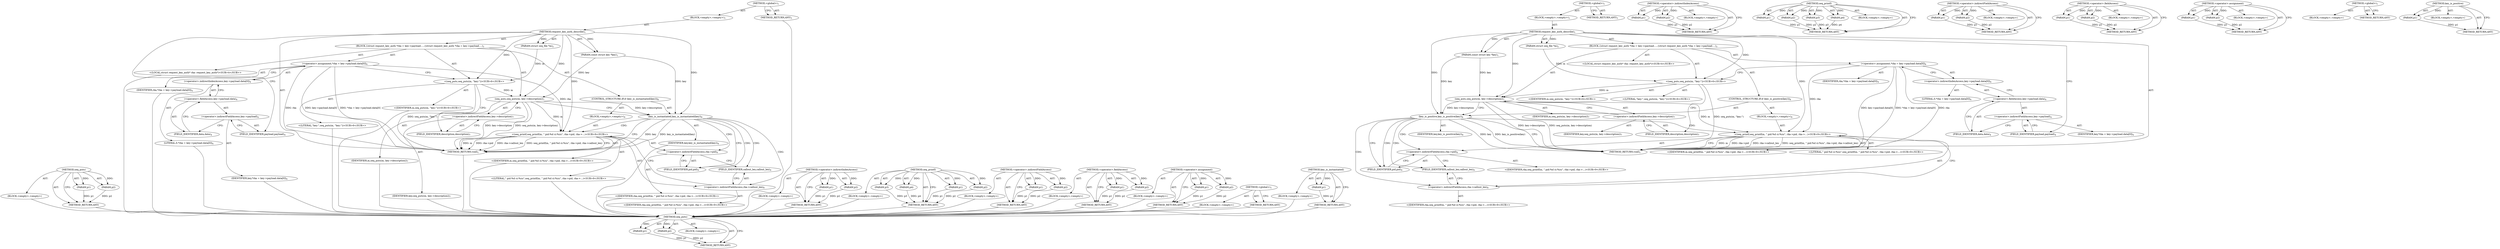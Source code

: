 digraph "key_is_positive" {
vulnerable_90 [label=<(METHOD,seq_puts)>];
vulnerable_91 [label=<(PARAM,p1)>];
vulnerable_92 [label=<(PARAM,p2)>];
vulnerable_93 [label=<(BLOCK,&lt;empty&gt;,&lt;empty&gt;)>];
vulnerable_94 [label=<(METHOD_RETURN,ANY)>];
vulnerable_6 [label=<(METHOD,&lt;global&gt;)<SUB>1</SUB>>];
vulnerable_7 [label=<(BLOCK,&lt;empty&gt;,&lt;empty&gt;)<SUB>1</SUB>>];
vulnerable_8 [label=<(METHOD,request_key_auth_describe)<SUB>1</SUB>>];
vulnerable_9 [label=<(PARAM,const struct key *key)<SUB>1</SUB>>];
vulnerable_10 [label=<(PARAM,struct seq_file *m)<SUB>2</SUB>>];
vulnerable_11 [label=<(BLOCK,{
	struct request_key_auth *rka = key-&gt;payload....,{
	struct request_key_auth *rka = key-&gt;payload....)<SUB>3</SUB>>];
vulnerable_12 [label="<(LOCAL,struct request_key_auth* rka: request_key_auth*)<SUB>4</SUB>>"];
vulnerable_13 [label=<(&lt;operator&gt;.assignment,*rka = key-&gt;payload.data[0])<SUB>4</SUB>>];
vulnerable_14 [label=<(IDENTIFIER,rka,*rka = key-&gt;payload.data[0])<SUB>4</SUB>>];
vulnerable_15 [label=<(&lt;operator&gt;.indirectIndexAccess,key-&gt;payload.data[0])<SUB>4</SUB>>];
vulnerable_16 [label=<(&lt;operator&gt;.fieldAccess,key-&gt;payload.data)<SUB>4</SUB>>];
vulnerable_17 [label=<(&lt;operator&gt;.indirectFieldAccess,key-&gt;payload)<SUB>4</SUB>>];
vulnerable_18 [label=<(IDENTIFIER,key,*rka = key-&gt;payload.data[0])<SUB>4</SUB>>];
vulnerable_19 [label=<(FIELD_IDENTIFIER,payload,payload)<SUB>4</SUB>>];
vulnerable_20 [label=<(FIELD_IDENTIFIER,data,data)<SUB>4</SUB>>];
vulnerable_21 [label=<(LITERAL,0,*rka = key-&gt;payload.data[0])<SUB>4</SUB>>];
vulnerable_22 [label="<(seq_puts,seq_puts(m, &quot;key:&quot;))<SUB>6</SUB>>"];
vulnerable_23 [label="<(IDENTIFIER,m,seq_puts(m, &quot;key:&quot;))<SUB>6</SUB>>"];
vulnerable_24 [label="<(LITERAL,&quot;key:&quot;,seq_puts(m, &quot;key:&quot;))<SUB>6</SUB>>"];
vulnerable_25 [label=<(seq_puts,seq_puts(m, key-&gt;description))<SUB>7</SUB>>];
vulnerable_26 [label=<(IDENTIFIER,m,seq_puts(m, key-&gt;description))<SUB>7</SUB>>];
vulnerable_27 [label=<(&lt;operator&gt;.indirectFieldAccess,key-&gt;description)<SUB>7</SUB>>];
vulnerable_28 [label=<(IDENTIFIER,key,seq_puts(m, key-&gt;description))<SUB>7</SUB>>];
vulnerable_29 [label=<(FIELD_IDENTIFIER,description,description)<SUB>7</SUB>>];
vulnerable_30 [label=<(CONTROL_STRUCTURE,IF,if (key_is_instantiated(key)))<SUB>8</SUB>>];
vulnerable_31 [label=<(key_is_instantiated,key_is_instantiated(key))<SUB>8</SUB>>];
vulnerable_32 [label=<(IDENTIFIER,key,key_is_instantiated(key))<SUB>8</SUB>>];
vulnerable_33 [label=<(BLOCK,&lt;empty&gt;,&lt;empty&gt;)<SUB>9</SUB>>];
vulnerable_34 [label="<(seq_printf,seq_printf(m, &quot; pid:%d ci:%zu&quot;, rka-&gt;pid, rka-&gt;...)<SUB>9</SUB>>"];
vulnerable_35 [label="<(IDENTIFIER,m,seq_printf(m, &quot; pid:%d ci:%zu&quot;, rka-&gt;pid, rka-&gt;...)<SUB>9</SUB>>"];
vulnerable_36 [label="<(LITERAL,&quot; pid:%d ci:%zu&quot;,seq_printf(m, &quot; pid:%d ci:%zu&quot;, rka-&gt;pid, rka-&gt;...)<SUB>9</SUB>>"];
vulnerable_37 [label=<(&lt;operator&gt;.indirectFieldAccess,rka-&gt;pid)<SUB>9</SUB>>];
vulnerable_38 [label="<(IDENTIFIER,rka,seq_printf(m, &quot; pid:%d ci:%zu&quot;, rka-&gt;pid, rka-&gt;...)<SUB>9</SUB>>"];
vulnerable_39 [label=<(FIELD_IDENTIFIER,pid,pid)<SUB>9</SUB>>];
vulnerable_40 [label=<(&lt;operator&gt;.indirectFieldAccess,rka-&gt;callout_len)<SUB>9</SUB>>];
vulnerable_41 [label="<(IDENTIFIER,rka,seq_printf(m, &quot; pid:%d ci:%zu&quot;, rka-&gt;pid, rka-&gt;...)<SUB>9</SUB>>"];
vulnerable_42 [label=<(FIELD_IDENTIFIER,callout_len,callout_len)<SUB>9</SUB>>];
vulnerable_43 [label=<(METHOD_RETURN,void)<SUB>1</SUB>>];
vulnerable_45 [label=<(METHOD_RETURN,ANY)<SUB>1</SUB>>];
vulnerable_75 [label=<(METHOD,&lt;operator&gt;.indirectIndexAccess)>];
vulnerable_76 [label=<(PARAM,p1)>];
vulnerable_77 [label=<(PARAM,p2)>];
vulnerable_78 [label=<(BLOCK,&lt;empty&gt;,&lt;empty&gt;)>];
vulnerable_79 [label=<(METHOD_RETURN,ANY)>];
vulnerable_99 [label=<(METHOD,seq_printf)>];
vulnerable_100 [label=<(PARAM,p1)>];
vulnerable_101 [label=<(PARAM,p2)>];
vulnerable_102 [label=<(PARAM,p3)>];
vulnerable_103 [label=<(PARAM,p4)>];
vulnerable_104 [label=<(BLOCK,&lt;empty&gt;,&lt;empty&gt;)>];
vulnerable_105 [label=<(METHOD_RETURN,ANY)>];
vulnerable_85 [label=<(METHOD,&lt;operator&gt;.indirectFieldAccess)>];
vulnerable_86 [label=<(PARAM,p1)>];
vulnerable_87 [label=<(PARAM,p2)>];
vulnerable_88 [label=<(BLOCK,&lt;empty&gt;,&lt;empty&gt;)>];
vulnerable_89 [label=<(METHOD_RETURN,ANY)>];
vulnerable_80 [label=<(METHOD,&lt;operator&gt;.fieldAccess)>];
vulnerable_81 [label=<(PARAM,p1)>];
vulnerable_82 [label=<(PARAM,p2)>];
vulnerable_83 [label=<(BLOCK,&lt;empty&gt;,&lt;empty&gt;)>];
vulnerable_84 [label=<(METHOD_RETURN,ANY)>];
vulnerable_70 [label=<(METHOD,&lt;operator&gt;.assignment)>];
vulnerable_71 [label=<(PARAM,p1)>];
vulnerable_72 [label=<(PARAM,p2)>];
vulnerable_73 [label=<(BLOCK,&lt;empty&gt;,&lt;empty&gt;)>];
vulnerable_74 [label=<(METHOD_RETURN,ANY)>];
vulnerable_64 [label=<(METHOD,&lt;global&gt;)<SUB>1</SUB>>];
vulnerable_65 [label=<(BLOCK,&lt;empty&gt;,&lt;empty&gt;)>];
vulnerable_66 [label=<(METHOD_RETURN,ANY)>];
vulnerable_95 [label=<(METHOD,key_is_instantiated)>];
vulnerable_96 [label=<(PARAM,p1)>];
vulnerable_97 [label=<(BLOCK,&lt;empty&gt;,&lt;empty&gt;)>];
vulnerable_98 [label=<(METHOD_RETURN,ANY)>];
fixed_90 [label=<(METHOD,seq_puts)>];
fixed_91 [label=<(PARAM,p1)>];
fixed_92 [label=<(PARAM,p2)>];
fixed_93 [label=<(BLOCK,&lt;empty&gt;,&lt;empty&gt;)>];
fixed_94 [label=<(METHOD_RETURN,ANY)>];
fixed_6 [label=<(METHOD,&lt;global&gt;)<SUB>1</SUB>>];
fixed_7 [label=<(BLOCK,&lt;empty&gt;,&lt;empty&gt;)<SUB>1</SUB>>];
fixed_8 [label=<(METHOD,request_key_auth_describe)<SUB>1</SUB>>];
fixed_9 [label=<(PARAM,const struct key *key)<SUB>1</SUB>>];
fixed_10 [label=<(PARAM,struct seq_file *m)<SUB>2</SUB>>];
fixed_11 [label=<(BLOCK,{
	struct request_key_auth *rka = key-&gt;payload....,{
	struct request_key_auth *rka = key-&gt;payload....)<SUB>3</SUB>>];
fixed_12 [label="<(LOCAL,struct request_key_auth* rka: request_key_auth*)<SUB>4</SUB>>"];
fixed_13 [label=<(&lt;operator&gt;.assignment,*rka = key-&gt;payload.data[0])<SUB>4</SUB>>];
fixed_14 [label=<(IDENTIFIER,rka,*rka = key-&gt;payload.data[0])<SUB>4</SUB>>];
fixed_15 [label=<(&lt;operator&gt;.indirectIndexAccess,key-&gt;payload.data[0])<SUB>4</SUB>>];
fixed_16 [label=<(&lt;operator&gt;.fieldAccess,key-&gt;payload.data)<SUB>4</SUB>>];
fixed_17 [label=<(&lt;operator&gt;.indirectFieldAccess,key-&gt;payload)<SUB>4</SUB>>];
fixed_18 [label=<(IDENTIFIER,key,*rka = key-&gt;payload.data[0])<SUB>4</SUB>>];
fixed_19 [label=<(FIELD_IDENTIFIER,payload,payload)<SUB>4</SUB>>];
fixed_20 [label=<(FIELD_IDENTIFIER,data,data)<SUB>4</SUB>>];
fixed_21 [label=<(LITERAL,0,*rka = key-&gt;payload.data[0])<SUB>4</SUB>>];
fixed_22 [label="<(seq_puts,seq_puts(m, &quot;key:&quot;))<SUB>6</SUB>>"];
fixed_23 [label="<(IDENTIFIER,m,seq_puts(m, &quot;key:&quot;))<SUB>6</SUB>>"];
fixed_24 [label="<(LITERAL,&quot;key:&quot;,seq_puts(m, &quot;key:&quot;))<SUB>6</SUB>>"];
fixed_25 [label=<(seq_puts,seq_puts(m, key-&gt;description))<SUB>7</SUB>>];
fixed_26 [label=<(IDENTIFIER,m,seq_puts(m, key-&gt;description))<SUB>7</SUB>>];
fixed_27 [label=<(&lt;operator&gt;.indirectFieldAccess,key-&gt;description)<SUB>7</SUB>>];
fixed_28 [label=<(IDENTIFIER,key,seq_puts(m, key-&gt;description))<SUB>7</SUB>>];
fixed_29 [label=<(FIELD_IDENTIFIER,description,description)<SUB>7</SUB>>];
fixed_30 [label=<(CONTROL_STRUCTURE,IF,if (key_is_positive(key)))<SUB>8</SUB>>];
fixed_31 [label=<(key_is_positive,key_is_positive(key))<SUB>8</SUB>>];
fixed_32 [label=<(IDENTIFIER,key,key_is_positive(key))<SUB>8</SUB>>];
fixed_33 [label=<(BLOCK,&lt;empty&gt;,&lt;empty&gt;)<SUB>9</SUB>>];
fixed_34 [label="<(seq_printf,seq_printf(m, &quot; pid:%d ci:%zu&quot;, rka-&gt;pid, rka-&gt;...)<SUB>9</SUB>>"];
fixed_35 [label="<(IDENTIFIER,m,seq_printf(m, &quot; pid:%d ci:%zu&quot;, rka-&gt;pid, rka-&gt;...)<SUB>9</SUB>>"];
fixed_36 [label="<(LITERAL,&quot; pid:%d ci:%zu&quot;,seq_printf(m, &quot; pid:%d ci:%zu&quot;, rka-&gt;pid, rka-&gt;...)<SUB>9</SUB>>"];
fixed_37 [label=<(&lt;operator&gt;.indirectFieldAccess,rka-&gt;pid)<SUB>9</SUB>>];
fixed_38 [label="<(IDENTIFIER,rka,seq_printf(m, &quot; pid:%d ci:%zu&quot;, rka-&gt;pid, rka-&gt;...)<SUB>9</SUB>>"];
fixed_39 [label=<(FIELD_IDENTIFIER,pid,pid)<SUB>9</SUB>>];
fixed_40 [label=<(&lt;operator&gt;.indirectFieldAccess,rka-&gt;callout_len)<SUB>9</SUB>>];
fixed_41 [label="<(IDENTIFIER,rka,seq_printf(m, &quot; pid:%d ci:%zu&quot;, rka-&gt;pid, rka-&gt;...)<SUB>9</SUB>>"];
fixed_42 [label=<(FIELD_IDENTIFIER,callout_len,callout_len)<SUB>9</SUB>>];
fixed_43 [label=<(METHOD_RETURN,void)<SUB>1</SUB>>];
fixed_45 [label=<(METHOD_RETURN,ANY)<SUB>1</SUB>>];
fixed_75 [label=<(METHOD,&lt;operator&gt;.indirectIndexAccess)>];
fixed_76 [label=<(PARAM,p1)>];
fixed_77 [label=<(PARAM,p2)>];
fixed_78 [label=<(BLOCK,&lt;empty&gt;,&lt;empty&gt;)>];
fixed_79 [label=<(METHOD_RETURN,ANY)>];
fixed_99 [label=<(METHOD,seq_printf)>];
fixed_100 [label=<(PARAM,p1)>];
fixed_101 [label=<(PARAM,p2)>];
fixed_102 [label=<(PARAM,p3)>];
fixed_103 [label=<(PARAM,p4)>];
fixed_104 [label=<(BLOCK,&lt;empty&gt;,&lt;empty&gt;)>];
fixed_105 [label=<(METHOD_RETURN,ANY)>];
fixed_85 [label=<(METHOD,&lt;operator&gt;.indirectFieldAccess)>];
fixed_86 [label=<(PARAM,p1)>];
fixed_87 [label=<(PARAM,p2)>];
fixed_88 [label=<(BLOCK,&lt;empty&gt;,&lt;empty&gt;)>];
fixed_89 [label=<(METHOD_RETURN,ANY)>];
fixed_80 [label=<(METHOD,&lt;operator&gt;.fieldAccess)>];
fixed_81 [label=<(PARAM,p1)>];
fixed_82 [label=<(PARAM,p2)>];
fixed_83 [label=<(BLOCK,&lt;empty&gt;,&lt;empty&gt;)>];
fixed_84 [label=<(METHOD_RETURN,ANY)>];
fixed_70 [label=<(METHOD,&lt;operator&gt;.assignment)>];
fixed_71 [label=<(PARAM,p1)>];
fixed_72 [label=<(PARAM,p2)>];
fixed_73 [label=<(BLOCK,&lt;empty&gt;,&lt;empty&gt;)>];
fixed_74 [label=<(METHOD_RETURN,ANY)>];
fixed_64 [label=<(METHOD,&lt;global&gt;)<SUB>1</SUB>>];
fixed_65 [label=<(BLOCK,&lt;empty&gt;,&lt;empty&gt;)>];
fixed_66 [label=<(METHOD_RETURN,ANY)>];
fixed_95 [label=<(METHOD,key_is_positive)>];
fixed_96 [label=<(PARAM,p1)>];
fixed_97 [label=<(BLOCK,&lt;empty&gt;,&lt;empty&gt;)>];
fixed_98 [label=<(METHOD_RETURN,ANY)>];
vulnerable_90 -> vulnerable_91  [key=0, label="AST: "];
vulnerable_90 -> vulnerable_91  [key=1, label="DDG: "];
vulnerable_90 -> vulnerable_93  [key=0, label="AST: "];
vulnerable_90 -> vulnerable_92  [key=0, label="AST: "];
vulnerable_90 -> vulnerable_92  [key=1, label="DDG: "];
vulnerable_90 -> vulnerable_94  [key=0, label="AST: "];
vulnerable_90 -> vulnerable_94  [key=1, label="CFG: "];
vulnerable_91 -> vulnerable_94  [key=0, label="DDG: p1"];
vulnerable_92 -> vulnerable_94  [key=0, label="DDG: p2"];
vulnerable_93 -> fixed_90  [key=0];
vulnerable_94 -> fixed_90  [key=0];
vulnerable_6 -> vulnerable_7  [key=0, label="AST: "];
vulnerable_6 -> vulnerable_45  [key=0, label="AST: "];
vulnerable_6 -> vulnerable_45  [key=1, label="CFG: "];
vulnerable_7 -> vulnerable_8  [key=0, label="AST: "];
vulnerable_8 -> vulnerable_9  [key=0, label="AST: "];
vulnerable_8 -> vulnerable_9  [key=1, label="DDG: "];
vulnerable_8 -> vulnerable_10  [key=0, label="AST: "];
vulnerable_8 -> vulnerable_10  [key=1, label="DDG: "];
vulnerable_8 -> vulnerable_11  [key=0, label="AST: "];
vulnerable_8 -> vulnerable_43  [key=0, label="AST: "];
vulnerable_8 -> vulnerable_19  [key=0, label="CFG: "];
vulnerable_8 -> vulnerable_22  [key=0, label="DDG: "];
vulnerable_8 -> vulnerable_25  [key=0, label="DDG: "];
vulnerable_8 -> vulnerable_31  [key=0, label="DDG: "];
vulnerable_8 -> vulnerable_34  [key=0, label="DDG: "];
vulnerable_9 -> vulnerable_25  [key=0, label="DDG: key"];
vulnerable_9 -> vulnerable_31  [key=0, label="DDG: key"];
vulnerable_10 -> vulnerable_22  [key=0, label="DDG: m"];
vulnerable_11 -> vulnerable_12  [key=0, label="AST: "];
vulnerable_11 -> vulnerable_13  [key=0, label="AST: "];
vulnerable_11 -> vulnerable_22  [key=0, label="AST: "];
vulnerable_11 -> vulnerable_25  [key=0, label="AST: "];
vulnerable_11 -> vulnerable_30  [key=0, label="AST: "];
vulnerable_12 -> fixed_90  [key=0];
vulnerable_13 -> vulnerable_14  [key=0, label="AST: "];
vulnerable_13 -> vulnerable_15  [key=0, label="AST: "];
vulnerable_13 -> vulnerable_22  [key=0, label="CFG: "];
vulnerable_13 -> vulnerable_43  [key=0, label="DDG: rka"];
vulnerable_13 -> vulnerable_43  [key=1, label="DDG: key-&gt;payload.data[0]"];
vulnerable_13 -> vulnerable_43  [key=2, label="DDG: *rka = key-&gt;payload.data[0]"];
vulnerable_13 -> vulnerable_34  [key=0, label="DDG: rka"];
vulnerable_14 -> fixed_90  [key=0];
vulnerable_15 -> vulnerable_16  [key=0, label="AST: "];
vulnerable_15 -> vulnerable_21  [key=0, label="AST: "];
vulnerable_15 -> vulnerable_13  [key=0, label="CFG: "];
vulnerable_16 -> vulnerable_17  [key=0, label="AST: "];
vulnerable_16 -> vulnerable_20  [key=0, label="AST: "];
vulnerable_16 -> vulnerable_15  [key=0, label="CFG: "];
vulnerable_17 -> vulnerable_18  [key=0, label="AST: "];
vulnerable_17 -> vulnerable_19  [key=0, label="AST: "];
vulnerable_17 -> vulnerable_20  [key=0, label="CFG: "];
vulnerable_18 -> fixed_90  [key=0];
vulnerable_19 -> vulnerable_17  [key=0, label="CFG: "];
vulnerable_20 -> vulnerable_16  [key=0, label="CFG: "];
vulnerable_21 -> fixed_90  [key=0];
vulnerable_22 -> vulnerable_23  [key=0, label="AST: "];
vulnerable_22 -> vulnerable_24  [key=0, label="AST: "];
vulnerable_22 -> vulnerable_29  [key=0, label="CFG: "];
vulnerable_22 -> vulnerable_43  [key=0, label="DDG: seq_puts(m, &quot;key:&quot;)"];
vulnerable_22 -> vulnerable_25  [key=0, label="DDG: m"];
vulnerable_23 -> fixed_90  [key=0];
vulnerable_24 -> fixed_90  [key=0];
vulnerable_25 -> vulnerable_26  [key=0, label="AST: "];
vulnerable_25 -> vulnerable_27  [key=0, label="AST: "];
vulnerable_25 -> vulnerable_31  [key=0, label="CFG: "];
vulnerable_25 -> vulnerable_31  [key=1, label="DDG: key-&gt;description"];
vulnerable_25 -> vulnerable_43  [key=0, label="DDG: key-&gt;description"];
vulnerable_25 -> vulnerable_43  [key=1, label="DDG: seq_puts(m, key-&gt;description)"];
vulnerable_25 -> vulnerable_34  [key=0, label="DDG: m"];
vulnerable_26 -> fixed_90  [key=0];
vulnerable_27 -> vulnerable_28  [key=0, label="AST: "];
vulnerable_27 -> vulnerable_29  [key=0, label="AST: "];
vulnerable_27 -> vulnerable_25  [key=0, label="CFG: "];
vulnerable_28 -> fixed_90  [key=0];
vulnerable_29 -> vulnerable_27  [key=0, label="CFG: "];
vulnerable_30 -> vulnerable_31  [key=0, label="AST: "];
vulnerable_30 -> vulnerable_33  [key=0, label="AST: "];
vulnerable_31 -> vulnerable_32  [key=0, label="AST: "];
vulnerable_31 -> vulnerable_43  [key=0, label="CFG: "];
vulnerable_31 -> vulnerable_43  [key=1, label="DDG: key"];
vulnerable_31 -> vulnerable_43  [key=2, label="DDG: key_is_instantiated(key)"];
vulnerable_31 -> vulnerable_39  [key=0, label="CFG: "];
vulnerable_31 -> vulnerable_39  [key=1, label="CDG: "];
vulnerable_31 -> vulnerable_40  [key=0, label="CDG: "];
vulnerable_31 -> vulnerable_34  [key=0, label="CDG: "];
vulnerable_31 -> vulnerable_42  [key=0, label="CDG: "];
vulnerable_31 -> vulnerable_37  [key=0, label="CDG: "];
vulnerable_32 -> fixed_90  [key=0];
vulnerable_33 -> vulnerable_34  [key=0, label="AST: "];
vulnerable_34 -> vulnerable_35  [key=0, label="AST: "];
vulnerable_34 -> vulnerable_36  [key=0, label="AST: "];
vulnerable_34 -> vulnerable_37  [key=0, label="AST: "];
vulnerable_34 -> vulnerable_40  [key=0, label="AST: "];
vulnerable_34 -> vulnerable_43  [key=0, label="CFG: "];
vulnerable_34 -> vulnerable_43  [key=1, label="DDG: m"];
vulnerable_34 -> vulnerable_43  [key=2, label="DDG: rka-&gt;pid"];
vulnerable_34 -> vulnerable_43  [key=3, label="DDG: rka-&gt;callout_len"];
vulnerable_34 -> vulnerable_43  [key=4, label="DDG: seq_printf(m, &quot; pid:%d ci:%zu&quot;, rka-&gt;pid, rka-&gt;callout_len)"];
vulnerable_35 -> fixed_90  [key=0];
vulnerable_36 -> fixed_90  [key=0];
vulnerable_37 -> vulnerable_38  [key=0, label="AST: "];
vulnerable_37 -> vulnerable_39  [key=0, label="AST: "];
vulnerable_37 -> vulnerable_42  [key=0, label="CFG: "];
vulnerable_38 -> fixed_90  [key=0];
vulnerable_39 -> vulnerable_37  [key=0, label="CFG: "];
vulnerable_40 -> vulnerable_41  [key=0, label="AST: "];
vulnerable_40 -> vulnerable_42  [key=0, label="AST: "];
vulnerable_40 -> vulnerable_34  [key=0, label="CFG: "];
vulnerable_41 -> fixed_90  [key=0];
vulnerable_42 -> vulnerable_40  [key=0, label="CFG: "];
vulnerable_43 -> fixed_90  [key=0];
vulnerable_45 -> fixed_90  [key=0];
vulnerable_75 -> vulnerable_76  [key=0, label="AST: "];
vulnerable_75 -> vulnerable_76  [key=1, label="DDG: "];
vulnerable_75 -> vulnerable_78  [key=0, label="AST: "];
vulnerable_75 -> vulnerable_77  [key=0, label="AST: "];
vulnerable_75 -> vulnerable_77  [key=1, label="DDG: "];
vulnerable_75 -> vulnerable_79  [key=0, label="AST: "];
vulnerable_75 -> vulnerable_79  [key=1, label="CFG: "];
vulnerable_76 -> vulnerable_79  [key=0, label="DDG: p1"];
vulnerable_77 -> vulnerable_79  [key=0, label="DDG: p2"];
vulnerable_78 -> fixed_90  [key=0];
vulnerable_79 -> fixed_90  [key=0];
vulnerable_99 -> vulnerable_100  [key=0, label="AST: "];
vulnerable_99 -> vulnerable_100  [key=1, label="DDG: "];
vulnerable_99 -> vulnerable_104  [key=0, label="AST: "];
vulnerable_99 -> vulnerable_101  [key=0, label="AST: "];
vulnerable_99 -> vulnerable_101  [key=1, label="DDG: "];
vulnerable_99 -> vulnerable_105  [key=0, label="AST: "];
vulnerable_99 -> vulnerable_105  [key=1, label="CFG: "];
vulnerable_99 -> vulnerable_102  [key=0, label="AST: "];
vulnerable_99 -> vulnerable_102  [key=1, label="DDG: "];
vulnerable_99 -> vulnerable_103  [key=0, label="AST: "];
vulnerable_99 -> vulnerable_103  [key=1, label="DDG: "];
vulnerable_100 -> vulnerable_105  [key=0, label="DDG: p1"];
vulnerable_101 -> vulnerable_105  [key=0, label="DDG: p2"];
vulnerable_102 -> vulnerable_105  [key=0, label="DDG: p3"];
vulnerable_103 -> vulnerable_105  [key=0, label="DDG: p4"];
vulnerable_104 -> fixed_90  [key=0];
vulnerable_105 -> fixed_90  [key=0];
vulnerable_85 -> vulnerable_86  [key=0, label="AST: "];
vulnerable_85 -> vulnerable_86  [key=1, label="DDG: "];
vulnerable_85 -> vulnerable_88  [key=0, label="AST: "];
vulnerable_85 -> vulnerable_87  [key=0, label="AST: "];
vulnerable_85 -> vulnerable_87  [key=1, label="DDG: "];
vulnerable_85 -> vulnerable_89  [key=0, label="AST: "];
vulnerable_85 -> vulnerable_89  [key=1, label="CFG: "];
vulnerable_86 -> vulnerable_89  [key=0, label="DDG: p1"];
vulnerable_87 -> vulnerable_89  [key=0, label="DDG: p2"];
vulnerable_88 -> fixed_90  [key=0];
vulnerable_89 -> fixed_90  [key=0];
vulnerable_80 -> vulnerable_81  [key=0, label="AST: "];
vulnerable_80 -> vulnerable_81  [key=1, label="DDG: "];
vulnerable_80 -> vulnerable_83  [key=0, label="AST: "];
vulnerable_80 -> vulnerable_82  [key=0, label="AST: "];
vulnerable_80 -> vulnerable_82  [key=1, label="DDG: "];
vulnerable_80 -> vulnerable_84  [key=0, label="AST: "];
vulnerable_80 -> vulnerable_84  [key=1, label="CFG: "];
vulnerable_81 -> vulnerable_84  [key=0, label="DDG: p1"];
vulnerable_82 -> vulnerable_84  [key=0, label="DDG: p2"];
vulnerable_83 -> fixed_90  [key=0];
vulnerable_84 -> fixed_90  [key=0];
vulnerable_70 -> vulnerable_71  [key=0, label="AST: "];
vulnerable_70 -> vulnerable_71  [key=1, label="DDG: "];
vulnerable_70 -> vulnerable_73  [key=0, label="AST: "];
vulnerable_70 -> vulnerable_72  [key=0, label="AST: "];
vulnerable_70 -> vulnerable_72  [key=1, label="DDG: "];
vulnerable_70 -> vulnerable_74  [key=0, label="AST: "];
vulnerable_70 -> vulnerable_74  [key=1, label="CFG: "];
vulnerable_71 -> vulnerable_74  [key=0, label="DDG: p1"];
vulnerable_72 -> vulnerable_74  [key=0, label="DDG: p2"];
vulnerable_73 -> fixed_90  [key=0];
vulnerable_74 -> fixed_90  [key=0];
vulnerable_64 -> vulnerable_65  [key=0, label="AST: "];
vulnerable_64 -> vulnerable_66  [key=0, label="AST: "];
vulnerable_64 -> vulnerable_66  [key=1, label="CFG: "];
vulnerable_65 -> fixed_90  [key=0];
vulnerable_66 -> fixed_90  [key=0];
vulnerable_95 -> vulnerable_96  [key=0, label="AST: "];
vulnerable_95 -> vulnerable_96  [key=1, label="DDG: "];
vulnerable_95 -> vulnerable_97  [key=0, label="AST: "];
vulnerable_95 -> vulnerable_98  [key=0, label="AST: "];
vulnerable_95 -> vulnerable_98  [key=1, label="CFG: "];
vulnerable_96 -> vulnerable_98  [key=0, label="DDG: p1"];
vulnerable_97 -> fixed_90  [key=0];
vulnerable_98 -> fixed_90  [key=0];
fixed_90 -> fixed_91  [key=0, label="AST: "];
fixed_90 -> fixed_91  [key=1, label="DDG: "];
fixed_90 -> fixed_93  [key=0, label="AST: "];
fixed_90 -> fixed_92  [key=0, label="AST: "];
fixed_90 -> fixed_92  [key=1, label="DDG: "];
fixed_90 -> fixed_94  [key=0, label="AST: "];
fixed_90 -> fixed_94  [key=1, label="CFG: "];
fixed_91 -> fixed_94  [key=0, label="DDG: p1"];
fixed_92 -> fixed_94  [key=0, label="DDG: p2"];
fixed_6 -> fixed_7  [key=0, label="AST: "];
fixed_6 -> fixed_45  [key=0, label="AST: "];
fixed_6 -> fixed_45  [key=1, label="CFG: "];
fixed_7 -> fixed_8  [key=0, label="AST: "];
fixed_8 -> fixed_9  [key=0, label="AST: "];
fixed_8 -> fixed_9  [key=1, label="DDG: "];
fixed_8 -> fixed_10  [key=0, label="AST: "];
fixed_8 -> fixed_10  [key=1, label="DDG: "];
fixed_8 -> fixed_11  [key=0, label="AST: "];
fixed_8 -> fixed_43  [key=0, label="AST: "];
fixed_8 -> fixed_19  [key=0, label="CFG: "];
fixed_8 -> fixed_22  [key=0, label="DDG: "];
fixed_8 -> fixed_25  [key=0, label="DDG: "];
fixed_8 -> fixed_31  [key=0, label="DDG: "];
fixed_8 -> fixed_34  [key=0, label="DDG: "];
fixed_9 -> fixed_25  [key=0, label="DDG: key"];
fixed_9 -> fixed_31  [key=0, label="DDG: key"];
fixed_10 -> fixed_22  [key=0, label="DDG: m"];
fixed_11 -> fixed_12  [key=0, label="AST: "];
fixed_11 -> fixed_13  [key=0, label="AST: "];
fixed_11 -> fixed_22  [key=0, label="AST: "];
fixed_11 -> fixed_25  [key=0, label="AST: "];
fixed_11 -> fixed_30  [key=0, label="AST: "];
fixed_13 -> fixed_14  [key=0, label="AST: "];
fixed_13 -> fixed_15  [key=0, label="AST: "];
fixed_13 -> fixed_22  [key=0, label="CFG: "];
fixed_13 -> fixed_43  [key=0, label="DDG: rka"];
fixed_13 -> fixed_43  [key=1, label="DDG: key-&gt;payload.data[0]"];
fixed_13 -> fixed_43  [key=2, label="DDG: *rka = key-&gt;payload.data[0]"];
fixed_13 -> fixed_34  [key=0, label="DDG: rka"];
fixed_15 -> fixed_16  [key=0, label="AST: "];
fixed_15 -> fixed_21  [key=0, label="AST: "];
fixed_15 -> fixed_13  [key=0, label="CFG: "];
fixed_16 -> fixed_17  [key=0, label="AST: "];
fixed_16 -> fixed_20  [key=0, label="AST: "];
fixed_16 -> fixed_15  [key=0, label="CFG: "];
fixed_17 -> fixed_18  [key=0, label="AST: "];
fixed_17 -> fixed_19  [key=0, label="AST: "];
fixed_17 -> fixed_20  [key=0, label="CFG: "];
fixed_19 -> fixed_17  [key=0, label="CFG: "];
fixed_20 -> fixed_16  [key=0, label="CFG: "];
fixed_22 -> fixed_23  [key=0, label="AST: "];
fixed_22 -> fixed_24  [key=0, label="AST: "];
fixed_22 -> fixed_29  [key=0, label="CFG: "];
fixed_22 -> fixed_43  [key=0, label="DDG: seq_puts(m, &quot;key:&quot;)"];
fixed_22 -> fixed_25  [key=0, label="DDG: m"];
fixed_25 -> fixed_26  [key=0, label="AST: "];
fixed_25 -> fixed_27  [key=0, label="AST: "];
fixed_25 -> fixed_31  [key=0, label="CFG: "];
fixed_25 -> fixed_31  [key=1, label="DDG: key-&gt;description"];
fixed_25 -> fixed_43  [key=0, label="DDG: key-&gt;description"];
fixed_25 -> fixed_43  [key=1, label="DDG: seq_puts(m, key-&gt;description)"];
fixed_25 -> fixed_34  [key=0, label="DDG: m"];
fixed_27 -> fixed_28  [key=0, label="AST: "];
fixed_27 -> fixed_29  [key=0, label="AST: "];
fixed_27 -> fixed_25  [key=0, label="CFG: "];
fixed_29 -> fixed_27  [key=0, label="CFG: "];
fixed_30 -> fixed_31  [key=0, label="AST: "];
fixed_30 -> fixed_33  [key=0, label="AST: "];
fixed_31 -> fixed_32  [key=0, label="AST: "];
fixed_31 -> fixed_43  [key=0, label="CFG: "];
fixed_31 -> fixed_43  [key=1, label="DDG: key"];
fixed_31 -> fixed_43  [key=2, label="DDG: key_is_positive(key)"];
fixed_31 -> fixed_39  [key=0, label="CFG: "];
fixed_31 -> fixed_39  [key=1, label="CDG: "];
fixed_31 -> fixed_40  [key=0, label="CDG: "];
fixed_31 -> fixed_34  [key=0, label="CDG: "];
fixed_31 -> fixed_42  [key=0, label="CDG: "];
fixed_31 -> fixed_37  [key=0, label="CDG: "];
fixed_33 -> fixed_34  [key=0, label="AST: "];
fixed_34 -> fixed_35  [key=0, label="AST: "];
fixed_34 -> fixed_36  [key=0, label="AST: "];
fixed_34 -> fixed_37  [key=0, label="AST: "];
fixed_34 -> fixed_40  [key=0, label="AST: "];
fixed_34 -> fixed_43  [key=0, label="CFG: "];
fixed_34 -> fixed_43  [key=1, label="DDG: m"];
fixed_34 -> fixed_43  [key=2, label="DDG: rka-&gt;pid"];
fixed_34 -> fixed_43  [key=3, label="DDG: rka-&gt;callout_len"];
fixed_34 -> fixed_43  [key=4, label="DDG: seq_printf(m, &quot; pid:%d ci:%zu&quot;, rka-&gt;pid, rka-&gt;callout_len)"];
fixed_37 -> fixed_38  [key=0, label="AST: "];
fixed_37 -> fixed_39  [key=0, label="AST: "];
fixed_37 -> fixed_42  [key=0, label="CFG: "];
fixed_39 -> fixed_37  [key=0, label="CFG: "];
fixed_40 -> fixed_41  [key=0, label="AST: "];
fixed_40 -> fixed_42  [key=0, label="AST: "];
fixed_40 -> fixed_34  [key=0, label="CFG: "];
fixed_42 -> fixed_40  [key=0, label="CFG: "];
fixed_75 -> fixed_76  [key=0, label="AST: "];
fixed_75 -> fixed_76  [key=1, label="DDG: "];
fixed_75 -> fixed_78  [key=0, label="AST: "];
fixed_75 -> fixed_77  [key=0, label="AST: "];
fixed_75 -> fixed_77  [key=1, label="DDG: "];
fixed_75 -> fixed_79  [key=0, label="AST: "];
fixed_75 -> fixed_79  [key=1, label="CFG: "];
fixed_76 -> fixed_79  [key=0, label="DDG: p1"];
fixed_77 -> fixed_79  [key=0, label="DDG: p2"];
fixed_99 -> fixed_100  [key=0, label="AST: "];
fixed_99 -> fixed_100  [key=1, label="DDG: "];
fixed_99 -> fixed_104  [key=0, label="AST: "];
fixed_99 -> fixed_101  [key=0, label="AST: "];
fixed_99 -> fixed_101  [key=1, label="DDG: "];
fixed_99 -> fixed_105  [key=0, label="AST: "];
fixed_99 -> fixed_105  [key=1, label="CFG: "];
fixed_99 -> fixed_102  [key=0, label="AST: "];
fixed_99 -> fixed_102  [key=1, label="DDG: "];
fixed_99 -> fixed_103  [key=0, label="AST: "];
fixed_99 -> fixed_103  [key=1, label="DDG: "];
fixed_100 -> fixed_105  [key=0, label="DDG: p1"];
fixed_101 -> fixed_105  [key=0, label="DDG: p2"];
fixed_102 -> fixed_105  [key=0, label="DDG: p3"];
fixed_103 -> fixed_105  [key=0, label="DDG: p4"];
fixed_85 -> fixed_86  [key=0, label="AST: "];
fixed_85 -> fixed_86  [key=1, label="DDG: "];
fixed_85 -> fixed_88  [key=0, label="AST: "];
fixed_85 -> fixed_87  [key=0, label="AST: "];
fixed_85 -> fixed_87  [key=1, label="DDG: "];
fixed_85 -> fixed_89  [key=0, label="AST: "];
fixed_85 -> fixed_89  [key=1, label="CFG: "];
fixed_86 -> fixed_89  [key=0, label="DDG: p1"];
fixed_87 -> fixed_89  [key=0, label="DDG: p2"];
fixed_80 -> fixed_81  [key=0, label="AST: "];
fixed_80 -> fixed_81  [key=1, label="DDG: "];
fixed_80 -> fixed_83  [key=0, label="AST: "];
fixed_80 -> fixed_82  [key=0, label="AST: "];
fixed_80 -> fixed_82  [key=1, label="DDG: "];
fixed_80 -> fixed_84  [key=0, label="AST: "];
fixed_80 -> fixed_84  [key=1, label="CFG: "];
fixed_81 -> fixed_84  [key=0, label="DDG: p1"];
fixed_82 -> fixed_84  [key=0, label="DDG: p2"];
fixed_70 -> fixed_71  [key=0, label="AST: "];
fixed_70 -> fixed_71  [key=1, label="DDG: "];
fixed_70 -> fixed_73  [key=0, label="AST: "];
fixed_70 -> fixed_72  [key=0, label="AST: "];
fixed_70 -> fixed_72  [key=1, label="DDG: "];
fixed_70 -> fixed_74  [key=0, label="AST: "];
fixed_70 -> fixed_74  [key=1, label="CFG: "];
fixed_71 -> fixed_74  [key=0, label="DDG: p1"];
fixed_72 -> fixed_74  [key=0, label="DDG: p2"];
fixed_64 -> fixed_65  [key=0, label="AST: "];
fixed_64 -> fixed_66  [key=0, label="AST: "];
fixed_64 -> fixed_66  [key=1, label="CFG: "];
fixed_95 -> fixed_96  [key=0, label="AST: "];
fixed_95 -> fixed_96  [key=1, label="DDG: "];
fixed_95 -> fixed_97  [key=0, label="AST: "];
fixed_95 -> fixed_98  [key=0, label="AST: "];
fixed_95 -> fixed_98  [key=1, label="CFG: "];
fixed_96 -> fixed_98  [key=0, label="DDG: p1"];
}
